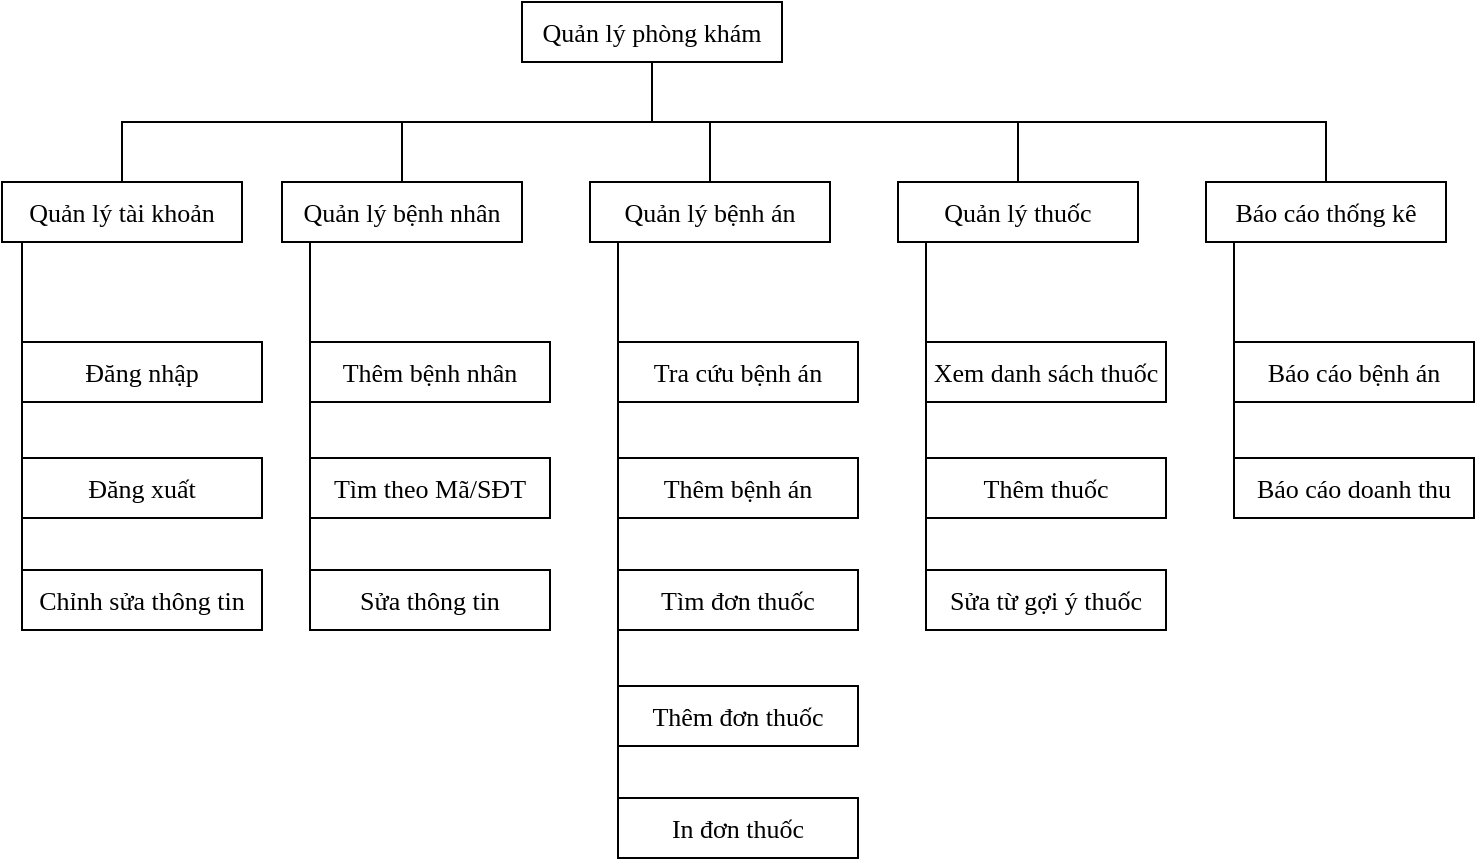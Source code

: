 <mxfile version="13.10.2" type="device" pages="2"><diagram id="HfduK8_87xtMTnjs638t" name="Dung"><mxGraphModel dx="1240" dy="703" grid="1" gridSize="14" guides="1" tooltips="1" connect="1" arrows="1" fold="1" page="1" pageScale="1" pageWidth="827" pageHeight="1169" math="0" shadow="0"><root><mxCell id="0"/><mxCell id="1" parent="0"/><mxCell id="8EIROpS3UML37wag9Tb--1" value="Quản lý phòng khám" style="rounded=0;whiteSpace=wrap;html=1;fontSize=13;fontFamily=Times New Roman;" vertex="1" parent="1"><mxGeometry x="330" y="56" width="130" height="30" as="geometry"/></mxCell><mxCell id="8EIROpS3UML37wag9Tb--3" style="edgeStyle=orthogonalEdgeStyle;rounded=0;orthogonalLoop=1;jettySize=auto;html=1;exitX=0.5;exitY=0;exitDx=0;exitDy=0;endArrow=none;endFill=0;" edge="1" parent="1" source="8EIROpS3UML37wag9Tb--2" target="8EIROpS3UML37wag9Tb--1"><mxGeometry relative="1" as="geometry"/></mxCell><mxCell id="8EIROpS3UML37wag9Tb--2" value="&lt;font face=&quot;Times New Roman&quot; style=&quot;font-size: 13px&quot;&gt;Quản lý tài khoản&lt;/font&gt;" style="rounded=0;whiteSpace=wrap;html=1;fontSize=13;verticalAlign=middle;" vertex="1" parent="1"><mxGeometry x="70" y="146" width="120" height="30" as="geometry"/></mxCell><mxCell id="8EIROpS3UML37wag9Tb--6" value="" style="edgeStyle=orthogonalEdgeStyle;rounded=0;orthogonalLoop=1;jettySize=auto;html=1;endArrow=none;endFill=0;fontFamily=Times New Roman;fontSize=13;" edge="1" parent="1" source="8EIROpS3UML37wag9Tb--4" target="8EIROpS3UML37wag9Tb--2"><mxGeometry relative="1" as="geometry"><Array as="points"><mxPoint x="80" y="206"/><mxPoint x="80" y="206"/></Array></mxGeometry></mxCell><mxCell id="8EIROpS3UML37wag9Tb--9" value="" style="edgeStyle=orthogonalEdgeStyle;rounded=0;orthogonalLoop=1;jettySize=auto;html=1;endArrow=none;endFill=0;fontFamily=Times New Roman;fontSize=13;" edge="1" parent="1" source="8EIROpS3UML37wag9Tb--4" target="8EIROpS3UML37wag9Tb--5"><mxGeometry relative="1" as="geometry"><Array as="points"><mxPoint x="80" y="266"/><mxPoint x="80" y="266"/></Array></mxGeometry></mxCell><mxCell id="8EIROpS3UML37wag9Tb--4" value="&lt;font face=&quot;Times New Roman&quot;&gt;Đăng nhập&lt;br&gt;&lt;/font&gt;" style="rounded=0;whiteSpace=wrap;html=1;fontSize=13;verticalAlign=middle;" vertex="1" parent="1"><mxGeometry x="80" y="226" width="120" height="30" as="geometry"/></mxCell><mxCell id="8EIROpS3UML37wag9Tb--5" value="&lt;font face=&quot;Times New Roman&quot;&gt;Đăng xuất&lt;br&gt;&lt;/font&gt;" style="rounded=0;whiteSpace=wrap;html=1;fontSize=13;verticalAlign=middle;" vertex="1" parent="1"><mxGeometry x="80" y="284" width="120" height="30" as="geometry"/></mxCell><mxCell id="8EIROpS3UML37wag9Tb--11" value="" style="edgeStyle=orthogonalEdgeStyle;rounded=0;orthogonalLoop=1;jettySize=auto;html=1;endArrow=none;endFill=0;fontFamily=Times New Roman;fontSize=13;" edge="1" parent="1" source="8EIROpS3UML37wag9Tb--10" target="8EIROpS3UML37wag9Tb--5"><mxGeometry relative="1" as="geometry"><Array as="points"><mxPoint x="80" y="326"/><mxPoint x="80" y="326"/></Array></mxGeometry></mxCell><mxCell id="8EIROpS3UML37wag9Tb--10" value="&lt;font face=&quot;Times New Roman&quot;&gt;Chỉnh sửa thông tin&lt;br&gt;&lt;/font&gt;" style="rounded=0;whiteSpace=wrap;html=1;fontSize=13;verticalAlign=middle;" vertex="1" parent="1"><mxGeometry x="80" y="340" width="120" height="30" as="geometry"/></mxCell><mxCell id="8EIROpS3UML37wag9Tb--13" value="" style="edgeStyle=orthogonalEdgeStyle;rounded=0;orthogonalLoop=1;jettySize=auto;html=1;endArrow=none;endFill=0;fontFamily=Times New Roman;fontSize=13;" edge="1" parent="1" source="8EIROpS3UML37wag9Tb--12" target="8EIROpS3UML37wag9Tb--1"><mxGeometry relative="1" as="geometry"/></mxCell><mxCell id="8EIROpS3UML37wag9Tb--12" value="&lt;font face=&quot;Times New Roman&quot; style=&quot;font-size: 13px&quot;&gt;Quản lý bệnh nhân&lt;/font&gt;" style="rounded=0;whiteSpace=wrap;html=1;fontSize=13;verticalAlign=middle;" vertex="1" parent="1"><mxGeometry x="210" y="146" width="120" height="30" as="geometry"/></mxCell><mxCell id="8EIROpS3UML37wag9Tb--17" value="" style="edgeStyle=orthogonalEdgeStyle;rounded=0;orthogonalLoop=1;jettySize=auto;html=1;endArrow=none;endFill=0;fontFamily=Times New Roman;fontSize=13;" edge="1" parent="1" source="8EIROpS3UML37wag9Tb--14" target="8EIROpS3UML37wag9Tb--12"><mxGeometry relative="1" as="geometry"><Array as="points"><mxPoint x="224" y="200"/><mxPoint x="224" y="200"/></Array></mxGeometry></mxCell><mxCell id="8EIROpS3UML37wag9Tb--14" value="&lt;font face=&quot;Times New Roman&quot;&gt;Thêm bệnh nhân&lt;br&gt;&lt;/font&gt;" style="rounded=0;whiteSpace=wrap;html=1;fontSize=13;verticalAlign=middle;" vertex="1" parent="1"><mxGeometry x="224" y="226" width="120" height="30" as="geometry"/></mxCell><mxCell id="8EIROpS3UML37wag9Tb--19" value="" style="edgeStyle=orthogonalEdgeStyle;rounded=0;orthogonalLoop=1;jettySize=auto;html=1;endArrow=none;endFill=0;fontFamily=Times New Roman;fontSize=13;" edge="1" parent="1" source="8EIROpS3UML37wag9Tb--15" target="8EIROpS3UML37wag9Tb--14"><mxGeometry relative="1" as="geometry"><Array as="points"><mxPoint x="224" y="264"/><mxPoint x="224" y="264"/></Array></mxGeometry></mxCell><mxCell id="8EIROpS3UML37wag9Tb--15" value="&lt;font face=&quot;Times New Roman&quot;&gt;Tìm theo Mã/SĐT&lt;br&gt;&lt;/font&gt;" style="rounded=0;whiteSpace=wrap;html=1;fontSize=13;verticalAlign=middle;" vertex="1" parent="1"><mxGeometry x="224" y="284" width="120" height="30" as="geometry"/></mxCell><mxCell id="8EIROpS3UML37wag9Tb--21" value="" style="edgeStyle=orthogonalEdgeStyle;rounded=0;orthogonalLoop=1;jettySize=auto;html=1;endArrow=none;endFill=0;fontFamily=Times New Roman;fontSize=13;" edge="1" parent="1" source="8EIROpS3UML37wag9Tb--16" target="8EIROpS3UML37wag9Tb--14"><mxGeometry relative="1" as="geometry"><Array as="points"><mxPoint x="224" y="298"/><mxPoint x="224" y="298"/></Array></mxGeometry></mxCell><mxCell id="8EIROpS3UML37wag9Tb--16" value="&lt;font face=&quot;Times New Roman&quot;&gt;Sửa thông tin&lt;br&gt;&lt;/font&gt;" style="rounded=0;whiteSpace=wrap;html=1;fontSize=13;verticalAlign=middle;" vertex="1" parent="1"><mxGeometry x="224" y="340" width="120" height="30" as="geometry"/></mxCell><mxCell id="8EIROpS3UML37wag9Tb--25" style="edgeStyle=orthogonalEdgeStyle;rounded=0;orthogonalLoop=1;jettySize=auto;html=1;entryX=0.5;entryY=1;entryDx=0;entryDy=0;endArrow=none;endFill=0;fontFamily=Times New Roman;fontSize=13;" edge="1" parent="1" source="8EIROpS3UML37wag9Tb--24" target="8EIROpS3UML37wag9Tb--1"><mxGeometry relative="1" as="geometry"><Array as="points"><mxPoint x="424" y="116"/><mxPoint x="395" y="116"/></Array></mxGeometry></mxCell><mxCell id="8EIROpS3UML37wag9Tb--24" value="&lt;font face=&quot;Times New Roman&quot; style=&quot;font-size: 13px&quot;&gt;Quản lý bệnh án&lt;/font&gt;" style="rounded=0;whiteSpace=wrap;html=1;fontSize=13;verticalAlign=middle;" vertex="1" parent="1"><mxGeometry x="364" y="146" width="120" height="30" as="geometry"/></mxCell><mxCell id="8EIROpS3UML37wag9Tb--29" value="" style="edgeStyle=orthogonalEdgeStyle;rounded=0;orthogonalLoop=1;jettySize=auto;html=1;endArrow=none;endFill=0;fontFamily=Times New Roman;fontSize=13;" edge="1" parent="1" source="8EIROpS3UML37wag9Tb--26" target="8EIROpS3UML37wag9Tb--24"><mxGeometry relative="1" as="geometry"><Array as="points"><mxPoint x="378" y="200"/><mxPoint x="378" y="200"/></Array></mxGeometry></mxCell><mxCell id="8EIROpS3UML37wag9Tb--26" value="&lt;font face=&quot;Times New Roman&quot;&gt;Tra cứu bệnh án&lt;br&gt;&lt;/font&gt;" style="rounded=0;whiteSpace=wrap;html=1;fontSize=13;verticalAlign=middle;" vertex="1" parent="1"><mxGeometry x="378" y="226" width="120" height="30" as="geometry"/></mxCell><mxCell id="8EIROpS3UML37wag9Tb--31" value="" style="edgeStyle=orthogonalEdgeStyle;rounded=0;orthogonalLoop=1;jettySize=auto;html=1;endArrow=none;endFill=0;fontFamily=Times New Roman;fontSize=13;" edge="1" parent="1" source="8EIROpS3UML37wag9Tb--27" target="8EIROpS3UML37wag9Tb--26"><mxGeometry relative="1" as="geometry"><Array as="points"><mxPoint x="378" y="264"/><mxPoint x="378" y="264"/></Array></mxGeometry></mxCell><mxCell id="8EIROpS3UML37wag9Tb--27" value="&lt;font face=&quot;Times New Roman&quot;&gt;Thêm bệnh án&lt;br&gt;&lt;/font&gt;" style="rounded=0;whiteSpace=wrap;html=1;fontSize=13;verticalAlign=middle;" vertex="1" parent="1"><mxGeometry x="378" y="284" width="120" height="30" as="geometry"/></mxCell><mxCell id="8EIROpS3UML37wag9Tb--43" style="edgeStyle=orthogonalEdgeStyle;rounded=0;orthogonalLoop=1;jettySize=auto;html=1;endArrow=none;endFill=0;fontFamily=Times New Roman;fontSize=13;" edge="1" parent="1" source="8EIROpS3UML37wag9Tb--34" target="8EIROpS3UML37wag9Tb--1"><mxGeometry relative="1" as="geometry"><Array as="points"><mxPoint x="578" y="116"/><mxPoint x="395" y="116"/></Array></mxGeometry></mxCell><mxCell id="8EIROpS3UML37wag9Tb--34" value="&lt;font face=&quot;Times New Roman&quot; style=&quot;font-size: 13px&quot;&gt;Quản lý thuốc&lt;/font&gt;" style="rounded=0;whiteSpace=wrap;html=1;fontSize=13;verticalAlign=middle;" vertex="1" parent="1"><mxGeometry x="518" y="146" width="120" height="30" as="geometry"/></mxCell><mxCell id="8EIROpS3UML37wag9Tb--35" value="" style="edgeStyle=orthogonalEdgeStyle;rounded=0;orthogonalLoop=1;jettySize=auto;html=1;endArrow=none;endFill=0;fontFamily=Times New Roman;fontSize=13;" edge="1" source="8EIROpS3UML37wag9Tb--36" target="8EIROpS3UML37wag9Tb--34" parent="1"><mxGeometry relative="1" as="geometry"><Array as="points"><mxPoint x="532" y="200"/><mxPoint x="532" y="200"/></Array></mxGeometry></mxCell><mxCell id="8EIROpS3UML37wag9Tb--36" value="&lt;font face=&quot;Times New Roman&quot;&gt;Xem danh sách thuốc&lt;br&gt;&lt;/font&gt;" style="rounded=0;whiteSpace=wrap;html=1;fontSize=13;verticalAlign=middle;" vertex="1" parent="1"><mxGeometry x="532" y="226" width="120" height="30" as="geometry"/></mxCell><mxCell id="8EIROpS3UML37wag9Tb--37" value="" style="edgeStyle=orthogonalEdgeStyle;rounded=0;orthogonalLoop=1;jettySize=auto;html=1;endArrow=none;endFill=0;fontFamily=Times New Roman;fontSize=13;" edge="1" source="8EIROpS3UML37wag9Tb--38" target="8EIROpS3UML37wag9Tb--36" parent="1"><mxGeometry relative="1" as="geometry"><Array as="points"><mxPoint x="532" y="264"/><mxPoint x="532" y="264"/></Array></mxGeometry></mxCell><mxCell id="8EIROpS3UML37wag9Tb--38" value="&lt;font face=&quot;Times New Roman&quot;&gt;Thêm thuốc&lt;br&gt;&lt;/font&gt;" style="rounded=0;whiteSpace=wrap;html=1;fontSize=13;verticalAlign=middle;" vertex="1" parent="1"><mxGeometry x="532" y="284" width="120" height="30" as="geometry"/></mxCell><mxCell id="8EIROpS3UML37wag9Tb--40" value="" style="edgeStyle=orthogonalEdgeStyle;rounded=0;orthogonalLoop=1;jettySize=auto;html=1;endArrow=none;endFill=0;fontFamily=Times New Roman;fontSize=13;" edge="1" parent="1" source="8EIROpS3UML37wag9Tb--39" target="8EIROpS3UML37wag9Tb--38"><mxGeometry relative="1" as="geometry"><Array as="points"><mxPoint x="532" y="334"/><mxPoint x="532" y="334"/></Array></mxGeometry></mxCell><mxCell id="8EIROpS3UML37wag9Tb--39" value="&lt;font face=&quot;Times New Roman&quot;&gt;Sửa từ gợi ý thuốc&lt;br&gt;&lt;/font&gt;" style="rounded=0;whiteSpace=wrap;html=1;fontSize=13;verticalAlign=middle;" vertex="1" parent="1"><mxGeometry x="532" y="340" width="120" height="30" as="geometry"/></mxCell><mxCell id="8EIROpS3UML37wag9Tb--49" value="" style="edgeStyle=orthogonalEdgeStyle;rounded=0;orthogonalLoop=1;jettySize=auto;html=1;endArrow=none;endFill=0;fontFamily=Times New Roman;fontSize=13;" edge="1" parent="1" source="8EIROpS3UML37wag9Tb--44" target="8EIROpS3UML37wag9Tb--27"><mxGeometry relative="1" as="geometry"><Array as="points"><mxPoint x="378" y="322"/><mxPoint x="378" y="322"/></Array></mxGeometry></mxCell><mxCell id="8EIROpS3UML37wag9Tb--44" value="&lt;font face=&quot;Times New Roman&quot;&gt;Tìm đơn thuốc&lt;br&gt;&lt;/font&gt;" style="rounded=0;whiteSpace=wrap;html=1;fontSize=13;verticalAlign=middle;" vertex="1" parent="1"><mxGeometry x="378" y="340" width="120" height="30" as="geometry"/></mxCell><mxCell id="8EIROpS3UML37wag9Tb--45" value="" style="edgeStyle=orthogonalEdgeStyle;rounded=0;orthogonalLoop=1;jettySize=auto;html=1;endArrow=none;endFill=0;fontFamily=Times New Roman;fontSize=13;" edge="1" source="8EIROpS3UML37wag9Tb--46" target="8EIROpS3UML37wag9Tb--44" parent="1"><mxGeometry relative="1" as="geometry"><Array as="points"><mxPoint x="378" y="378"/><mxPoint x="378" y="378"/></Array></mxGeometry></mxCell><mxCell id="8EIROpS3UML37wag9Tb--46" value="&lt;font face=&quot;Times New Roman&quot;&gt;Thêm đơn thuốc&lt;br&gt;&lt;/font&gt;" style="rounded=0;whiteSpace=wrap;html=1;fontSize=13;verticalAlign=middle;" vertex="1" parent="1"><mxGeometry x="378" y="398" width="120" height="30" as="geometry"/></mxCell><mxCell id="8EIROpS3UML37wag9Tb--47" value="" style="edgeStyle=orthogonalEdgeStyle;rounded=0;orthogonalLoop=1;jettySize=auto;html=1;endArrow=none;endFill=0;fontFamily=Times New Roman;fontSize=13;" edge="1" source="8EIROpS3UML37wag9Tb--48" target="8EIROpS3UML37wag9Tb--46" parent="1"><mxGeometry relative="1" as="geometry"><Array as="points"><mxPoint x="378" y="448"/><mxPoint x="378" y="448"/></Array></mxGeometry></mxCell><mxCell id="8EIROpS3UML37wag9Tb--48" value="&lt;font face=&quot;Times New Roman&quot;&gt;In đơn thuốc&lt;br&gt;&lt;/font&gt;" style="rounded=0;whiteSpace=wrap;html=1;fontSize=13;verticalAlign=middle;" vertex="1" parent="1"><mxGeometry x="378" y="454" width="120" height="30" as="geometry"/></mxCell><mxCell id="8EIROpS3UML37wag9Tb--61" style="edgeStyle=orthogonalEdgeStyle;rounded=0;orthogonalLoop=1;jettySize=auto;html=1;endArrow=none;endFill=0;fontFamily=Times New Roman;fontSize=13;" edge="1" parent="1" source="8EIROpS3UML37wag9Tb--50" target="8EIROpS3UML37wag9Tb--1"><mxGeometry relative="1" as="geometry"><Array as="points"><mxPoint x="732" y="116"/><mxPoint x="395" y="116"/></Array></mxGeometry></mxCell><mxCell id="8EIROpS3UML37wag9Tb--50" value="&lt;font face=&quot;Times New Roman&quot; style=&quot;font-size: 13px&quot;&gt;Báo cáo thống kê&lt;/font&gt;" style="rounded=0;whiteSpace=wrap;html=1;fontSize=13;verticalAlign=middle;" vertex="1" parent="1"><mxGeometry x="672" y="146" width="120" height="30" as="geometry"/></mxCell><mxCell id="8EIROpS3UML37wag9Tb--51" value="" style="edgeStyle=orthogonalEdgeStyle;rounded=0;orthogonalLoop=1;jettySize=auto;html=1;endArrow=none;endFill=0;fontFamily=Times New Roman;fontSize=13;" edge="1" source="8EIROpS3UML37wag9Tb--52" target="8EIROpS3UML37wag9Tb--50" parent="1"><mxGeometry relative="1" as="geometry"><Array as="points"><mxPoint x="686" y="200"/><mxPoint x="686" y="200"/></Array></mxGeometry></mxCell><mxCell id="8EIROpS3UML37wag9Tb--52" value="&lt;font face=&quot;Times New Roman&quot;&gt;Báo cáo bệnh án&lt;br&gt;&lt;/font&gt;" style="rounded=0;whiteSpace=wrap;html=1;fontSize=13;verticalAlign=middle;" vertex="1" parent="1"><mxGeometry x="686" y="226" width="120" height="30" as="geometry"/></mxCell><mxCell id="8EIROpS3UML37wag9Tb--53" value="" style="edgeStyle=orthogonalEdgeStyle;rounded=0;orthogonalLoop=1;jettySize=auto;html=1;endArrow=none;endFill=0;fontFamily=Times New Roman;fontSize=13;" edge="1" source="8EIROpS3UML37wag9Tb--54" target="8EIROpS3UML37wag9Tb--52" parent="1"><mxGeometry relative="1" as="geometry"><Array as="points"><mxPoint x="686" y="264"/><mxPoint x="686" y="264"/></Array></mxGeometry></mxCell><mxCell id="8EIROpS3UML37wag9Tb--54" value="&lt;font face=&quot;Times New Roman&quot;&gt;Báo cáo doanh thu&lt;br&gt;&lt;/font&gt;" style="rounded=0;whiteSpace=wrap;html=1;fontSize=13;verticalAlign=middle;" vertex="1" parent="1"><mxGeometry x="686" y="284" width="120" height="30" as="geometry"/></mxCell></root></mxGraphModel></diagram><diagram name="Ngang" id="-8SfWWiNNQYQU-rNDajo"><mxGraphModel dx="1447" dy="820" grid="1" gridSize="14" guides="1" tooltips="1" connect="1" arrows="1" fold="1" page="1" pageScale="1" pageWidth="1169" pageHeight="827" math="0" shadow="0"><root><mxCell id="XmvmUgY4BSOSAKRTWyQ--0"/><mxCell id="XmvmUgY4BSOSAKRTWyQ--1" parent="XmvmUgY4BSOSAKRTWyQ--0"/><mxCell id="XmvmUgY4BSOSAKRTWyQ--2" value="Quản lý phòng khám" style="rounded=0;whiteSpace=wrap;html=1;fontSize=13;fontFamily=Times New Roman;" vertex="1" parent="XmvmUgY4BSOSAKRTWyQ--1"><mxGeometry x="499" y="112" width="130" height="30" as="geometry"/></mxCell><mxCell id="XmvmUgY4BSOSAKRTWyQ--3" style="edgeStyle=orthogonalEdgeStyle;rounded=0;orthogonalLoop=1;jettySize=auto;html=1;exitX=0.5;exitY=0;exitDx=0;exitDy=0;endArrow=none;endFill=0;" edge="1" parent="XmvmUgY4BSOSAKRTWyQ--1" source="XmvmUgY4BSOSAKRTWyQ--4"><mxGeometry relative="1" as="geometry"><mxPoint x="564" y="142" as="targetPoint"/></mxGeometry></mxCell><mxCell id="XmvmUgY4BSOSAKRTWyQ--4" value="&lt;font face=&quot;Times New Roman&quot; style=&quot;font-size: 13px&quot;&gt;Quản lý tài khoản&lt;/font&gt;" style="rounded=0;whiteSpace=wrap;html=1;fontSize=13;verticalAlign=middle;" vertex="1" parent="XmvmUgY4BSOSAKRTWyQ--1"><mxGeometry x="56" y="202" width="120" height="30" as="geometry"/></mxCell><mxCell id="XmvmUgY4BSOSAKRTWyQ--5" value="" style="edgeStyle=orthogonalEdgeStyle;rounded=0;orthogonalLoop=1;jettySize=auto;html=1;endArrow=none;endFill=0;fontFamily=Times New Roman;fontSize=13;" edge="1" parent="XmvmUgY4BSOSAKRTWyQ--1" source="XmvmUgY4BSOSAKRTWyQ--7" target="XmvmUgY4BSOSAKRTWyQ--4"><mxGeometry relative="1" as="geometry"><Array as="points"><mxPoint x="66" y="262"/><mxPoint x="66" y="262"/></Array></mxGeometry></mxCell><mxCell id="XmvmUgY4BSOSAKRTWyQ--6" value="" style="edgeStyle=orthogonalEdgeStyle;rounded=0;orthogonalLoop=1;jettySize=auto;html=1;endArrow=none;endFill=0;fontFamily=Times New Roman;fontSize=13;" edge="1" parent="XmvmUgY4BSOSAKRTWyQ--1" source="XmvmUgY4BSOSAKRTWyQ--7" target="XmvmUgY4BSOSAKRTWyQ--8"><mxGeometry relative="1" as="geometry"><Array as="points"><mxPoint x="66" y="322"/><mxPoint x="66" y="322"/></Array></mxGeometry></mxCell><mxCell id="XmvmUgY4BSOSAKRTWyQ--7" value="&lt;font face=&quot;Times New Roman&quot;&gt;Đăng nhập&lt;br&gt;&lt;/font&gt;" style="rounded=0;whiteSpace=wrap;html=1;fontSize=13;verticalAlign=middle;" vertex="1" parent="XmvmUgY4BSOSAKRTWyQ--1"><mxGeometry x="66" y="282" width="120" height="30" as="geometry"/></mxCell><mxCell id="XmvmUgY4BSOSAKRTWyQ--8" value="&lt;font face=&quot;Times New Roman&quot;&gt;Đăng xuất&lt;br&gt;&lt;/font&gt;" style="rounded=0;whiteSpace=wrap;html=1;fontSize=13;verticalAlign=middle;" vertex="1" parent="XmvmUgY4BSOSAKRTWyQ--1"><mxGeometry x="66" y="340" width="120" height="30" as="geometry"/></mxCell><mxCell id="XmvmUgY4BSOSAKRTWyQ--9" value="" style="edgeStyle=orthogonalEdgeStyle;rounded=0;orthogonalLoop=1;jettySize=auto;html=1;endArrow=none;endFill=0;fontFamily=Times New Roman;fontSize=13;" edge="1" parent="XmvmUgY4BSOSAKRTWyQ--1" source="XmvmUgY4BSOSAKRTWyQ--10" target="XmvmUgY4BSOSAKRTWyQ--8"><mxGeometry relative="1" as="geometry"><Array as="points"><mxPoint x="66" y="382"/><mxPoint x="66" y="382"/></Array></mxGeometry></mxCell><mxCell id="XmvmUgY4BSOSAKRTWyQ--10" value="&lt;font face=&quot;Times New Roman&quot;&gt;Chỉnh sửa thông tin&lt;br&gt;&lt;/font&gt;" style="rounded=0;whiteSpace=wrap;html=1;fontSize=13;verticalAlign=middle;" vertex="1" parent="XmvmUgY4BSOSAKRTWyQ--1"><mxGeometry x="66" y="396" width="120" height="30" as="geometry"/></mxCell><mxCell id="Wtd4NuWnqaLcZcU_Ex6v-28" style="edgeStyle=orthogonalEdgeStyle;rounded=0;orthogonalLoop=1;jettySize=auto;html=1;endArrow=none;endFill=0;fontFamily=Times New Roman;fontSize=13;" edge="1" parent="XmvmUgY4BSOSAKRTWyQ--1" source="XmvmUgY4BSOSAKRTWyQ--12"><mxGeometry relative="1" as="geometry"><mxPoint x="256" y="168" as="targetPoint"/></mxGeometry></mxCell><mxCell id="XmvmUgY4BSOSAKRTWyQ--12" value="&lt;font face=&quot;Times New Roman&quot; style=&quot;font-size: 13px&quot;&gt;Quản lý bệnh nhân&lt;/font&gt;" style="rounded=0;whiteSpace=wrap;html=1;fontSize=13;verticalAlign=middle;" vertex="1" parent="XmvmUgY4BSOSAKRTWyQ--1"><mxGeometry x="196" y="202" width="120" height="30" as="geometry"/></mxCell><mxCell id="XmvmUgY4BSOSAKRTWyQ--13" value="" style="edgeStyle=orthogonalEdgeStyle;rounded=0;orthogonalLoop=1;jettySize=auto;html=1;endArrow=none;endFill=0;fontFamily=Times New Roman;fontSize=13;" edge="1" parent="XmvmUgY4BSOSAKRTWyQ--1" source="XmvmUgY4BSOSAKRTWyQ--14" target="XmvmUgY4BSOSAKRTWyQ--12"><mxGeometry relative="1" as="geometry"><Array as="points"><mxPoint x="210" y="256"/><mxPoint x="210" y="256"/></Array></mxGeometry></mxCell><mxCell id="XmvmUgY4BSOSAKRTWyQ--14" value="&lt;font face=&quot;Times New Roman&quot;&gt;Thêm bệnh nhân&lt;br&gt;&lt;/font&gt;" style="rounded=0;whiteSpace=wrap;html=1;fontSize=13;verticalAlign=middle;" vertex="1" parent="XmvmUgY4BSOSAKRTWyQ--1"><mxGeometry x="210" y="282" width="120" height="30" as="geometry"/></mxCell><mxCell id="XmvmUgY4BSOSAKRTWyQ--15" value="" style="edgeStyle=orthogonalEdgeStyle;rounded=0;orthogonalLoop=1;jettySize=auto;html=1;endArrow=none;endFill=0;fontFamily=Times New Roman;fontSize=13;" edge="1" parent="XmvmUgY4BSOSAKRTWyQ--1" source="XmvmUgY4BSOSAKRTWyQ--16" target="XmvmUgY4BSOSAKRTWyQ--14"><mxGeometry relative="1" as="geometry"><Array as="points"><mxPoint x="210" y="320"/><mxPoint x="210" y="320"/></Array></mxGeometry></mxCell><mxCell id="XmvmUgY4BSOSAKRTWyQ--16" value="&lt;font face=&quot;Times New Roman&quot;&gt;Tìm theo Mã/SĐT&lt;br&gt;&lt;/font&gt;" style="rounded=0;whiteSpace=wrap;html=1;fontSize=13;verticalAlign=middle;" vertex="1" parent="XmvmUgY4BSOSAKRTWyQ--1"><mxGeometry x="210" y="340" width="120" height="30" as="geometry"/></mxCell><mxCell id="XmvmUgY4BSOSAKRTWyQ--17" value="" style="edgeStyle=orthogonalEdgeStyle;rounded=0;orthogonalLoop=1;jettySize=auto;html=1;endArrow=none;endFill=0;fontFamily=Times New Roman;fontSize=13;" edge="1" parent="XmvmUgY4BSOSAKRTWyQ--1" source="XmvmUgY4BSOSAKRTWyQ--18" target="XmvmUgY4BSOSAKRTWyQ--14"><mxGeometry relative="1" as="geometry"><Array as="points"><mxPoint x="210" y="354"/><mxPoint x="210" y="354"/></Array></mxGeometry></mxCell><mxCell id="XmvmUgY4BSOSAKRTWyQ--18" value="&lt;font face=&quot;Times New Roman&quot;&gt;Sửa thông tin&lt;br&gt;&lt;/font&gt;" style="rounded=0;whiteSpace=wrap;html=1;fontSize=13;verticalAlign=middle;" vertex="1" parent="XmvmUgY4BSOSAKRTWyQ--1"><mxGeometry x="210" y="396" width="120" height="30" as="geometry"/></mxCell><mxCell id="XmvmUgY4BSOSAKRTWyQ--19" style="edgeStyle=orthogonalEdgeStyle;rounded=0;orthogonalLoop=1;jettySize=auto;html=1;endArrow=none;endFill=0;fontFamily=Times New Roman;fontSize=13;" edge="1" parent="XmvmUgY4BSOSAKRTWyQ--1" source="XmvmUgY4BSOSAKRTWyQ--20"><mxGeometry relative="1" as="geometry"><mxPoint x="392" y="172" as="targetPoint"/><Array as="points"><mxPoint x="410" y="172"/><mxPoint x="381" y="172"/></Array></mxGeometry></mxCell><mxCell id="XmvmUgY4BSOSAKRTWyQ--20" value="&lt;font face=&quot;Times New Roman&quot; style=&quot;font-size: 13px&quot;&gt;Quản lý bệnh án&lt;/font&gt;" style="rounded=0;whiteSpace=wrap;html=1;fontSize=13;verticalAlign=middle;" vertex="1" parent="XmvmUgY4BSOSAKRTWyQ--1"><mxGeometry x="350" y="202" width="120" height="30" as="geometry"/></mxCell><mxCell id="XmvmUgY4BSOSAKRTWyQ--21" value="" style="edgeStyle=orthogonalEdgeStyle;rounded=0;orthogonalLoop=1;jettySize=auto;html=1;endArrow=none;endFill=0;fontFamily=Times New Roman;fontSize=13;" edge="1" parent="XmvmUgY4BSOSAKRTWyQ--1" source="XmvmUgY4BSOSAKRTWyQ--22" target="XmvmUgY4BSOSAKRTWyQ--20"><mxGeometry relative="1" as="geometry"><Array as="points"><mxPoint x="364" y="256"/><mxPoint x="364" y="256"/></Array></mxGeometry></mxCell><mxCell id="XmvmUgY4BSOSAKRTWyQ--22" value="&lt;font face=&quot;Times New Roman&quot;&gt;Tra cứu bệnh án&lt;br&gt;&lt;/font&gt;" style="rounded=0;whiteSpace=wrap;html=1;fontSize=13;verticalAlign=middle;" vertex="1" parent="XmvmUgY4BSOSAKRTWyQ--1"><mxGeometry x="364" y="282" width="120" height="30" as="geometry"/></mxCell><mxCell id="XmvmUgY4BSOSAKRTWyQ--23" value="" style="edgeStyle=orthogonalEdgeStyle;rounded=0;orthogonalLoop=1;jettySize=auto;html=1;endArrow=none;endFill=0;fontFamily=Times New Roman;fontSize=13;" edge="1" parent="XmvmUgY4BSOSAKRTWyQ--1" source="XmvmUgY4BSOSAKRTWyQ--24" target="XmvmUgY4BSOSAKRTWyQ--22"><mxGeometry relative="1" as="geometry"><Array as="points"><mxPoint x="364" y="320"/><mxPoint x="364" y="320"/></Array></mxGeometry></mxCell><mxCell id="XmvmUgY4BSOSAKRTWyQ--24" value="&lt;font face=&quot;Times New Roman&quot;&gt;Thêm bệnh án&lt;br&gt;&lt;/font&gt;" style="rounded=0;whiteSpace=wrap;html=1;fontSize=13;verticalAlign=middle;" vertex="1" parent="XmvmUgY4BSOSAKRTWyQ--1"><mxGeometry x="364" y="340" width="120" height="30" as="geometry"/></mxCell><mxCell id="Wtd4NuWnqaLcZcU_Ex6v-27" style="edgeStyle=orthogonalEdgeStyle;rounded=0;orthogonalLoop=1;jettySize=auto;html=1;endArrow=none;endFill=0;fontFamily=Times New Roman;fontSize=13;" edge="1" parent="XmvmUgY4BSOSAKRTWyQ--1" source="XmvmUgY4BSOSAKRTWyQ--26"><mxGeometry relative="1" as="geometry"><mxPoint x="564" y="168.0" as="targetPoint"/></mxGeometry></mxCell><mxCell id="XmvmUgY4BSOSAKRTWyQ--26" value="&lt;font face=&quot;Times New Roman&quot; style=&quot;font-size: 13px&quot;&gt;Quản lý thuốc&lt;/font&gt;" style="rounded=0;whiteSpace=wrap;html=1;fontSize=13;verticalAlign=middle;" vertex="1" parent="XmvmUgY4BSOSAKRTWyQ--1"><mxGeometry x="504" y="202" width="120" height="30" as="geometry"/></mxCell><mxCell id="XmvmUgY4BSOSAKRTWyQ--27" value="" style="edgeStyle=orthogonalEdgeStyle;rounded=0;orthogonalLoop=1;jettySize=auto;html=1;endArrow=none;endFill=0;fontFamily=Times New Roman;fontSize=13;" edge="1" parent="XmvmUgY4BSOSAKRTWyQ--1" source="XmvmUgY4BSOSAKRTWyQ--28" target="XmvmUgY4BSOSAKRTWyQ--26"><mxGeometry relative="1" as="geometry"><Array as="points"><mxPoint x="518" y="256"/><mxPoint x="518" y="256"/></Array></mxGeometry></mxCell><mxCell id="XmvmUgY4BSOSAKRTWyQ--28" value="&lt;font face=&quot;Times New Roman&quot;&gt;Xem danh sách thuốc&lt;br&gt;&lt;/font&gt;" style="rounded=0;whiteSpace=wrap;html=1;fontSize=13;verticalAlign=middle;" vertex="1" parent="XmvmUgY4BSOSAKRTWyQ--1"><mxGeometry x="518" y="282" width="120" height="30" as="geometry"/></mxCell><mxCell id="XmvmUgY4BSOSAKRTWyQ--29" value="" style="edgeStyle=orthogonalEdgeStyle;rounded=0;orthogonalLoop=1;jettySize=auto;html=1;endArrow=none;endFill=0;fontFamily=Times New Roman;fontSize=13;" edge="1" parent="XmvmUgY4BSOSAKRTWyQ--1" source="XmvmUgY4BSOSAKRTWyQ--30" target="XmvmUgY4BSOSAKRTWyQ--28"><mxGeometry relative="1" as="geometry"><Array as="points"><mxPoint x="518" y="320"/><mxPoint x="518" y="320"/></Array></mxGeometry></mxCell><mxCell id="XmvmUgY4BSOSAKRTWyQ--30" value="&lt;font face=&quot;Times New Roman&quot;&gt;Thêm thuốc&lt;br&gt;&lt;/font&gt;" style="rounded=0;whiteSpace=wrap;html=1;fontSize=13;verticalAlign=middle;" vertex="1" parent="XmvmUgY4BSOSAKRTWyQ--1"><mxGeometry x="518" y="340" width="120" height="30" as="geometry"/></mxCell><mxCell id="XmvmUgY4BSOSAKRTWyQ--31" value="" style="edgeStyle=orthogonalEdgeStyle;rounded=0;orthogonalLoop=1;jettySize=auto;html=1;endArrow=none;endFill=0;fontFamily=Times New Roman;fontSize=13;" edge="1" parent="XmvmUgY4BSOSAKRTWyQ--1" source="XmvmUgY4BSOSAKRTWyQ--32" target="XmvmUgY4BSOSAKRTWyQ--30"><mxGeometry relative="1" as="geometry"><Array as="points"><mxPoint x="518" y="390"/><mxPoint x="518" y="390"/></Array></mxGeometry></mxCell><mxCell id="XmvmUgY4BSOSAKRTWyQ--32" value="&lt;font face=&quot;Times New Roman&quot;&gt;Sửa từ gợi ý thuốc&lt;br&gt;&lt;/font&gt;" style="rounded=0;whiteSpace=wrap;html=1;fontSize=13;verticalAlign=middle;" vertex="1" parent="XmvmUgY4BSOSAKRTWyQ--1"><mxGeometry x="518" y="396" width="120" height="30" as="geometry"/></mxCell><mxCell id="XmvmUgY4BSOSAKRTWyQ--33" value="" style="edgeStyle=orthogonalEdgeStyle;rounded=0;orthogonalLoop=1;jettySize=auto;html=1;endArrow=none;endFill=0;fontFamily=Times New Roman;fontSize=13;" edge="1" parent="XmvmUgY4BSOSAKRTWyQ--1" source="XmvmUgY4BSOSAKRTWyQ--34" target="XmvmUgY4BSOSAKRTWyQ--24"><mxGeometry relative="1" as="geometry"><Array as="points"><mxPoint x="364" y="378"/><mxPoint x="364" y="378"/></Array></mxGeometry></mxCell><mxCell id="XmvmUgY4BSOSAKRTWyQ--34" value="&lt;font face=&quot;Times New Roman&quot;&gt;Tìm đơn thuốc&lt;br&gt;&lt;/font&gt;" style="rounded=0;whiteSpace=wrap;html=1;fontSize=13;verticalAlign=middle;" vertex="1" parent="XmvmUgY4BSOSAKRTWyQ--1"><mxGeometry x="364" y="396" width="120" height="30" as="geometry"/></mxCell><mxCell id="XmvmUgY4BSOSAKRTWyQ--35" value="" style="edgeStyle=orthogonalEdgeStyle;rounded=0;orthogonalLoop=1;jettySize=auto;html=1;endArrow=none;endFill=0;fontFamily=Times New Roman;fontSize=13;" edge="1" parent="XmvmUgY4BSOSAKRTWyQ--1" source="XmvmUgY4BSOSAKRTWyQ--36" target="XmvmUgY4BSOSAKRTWyQ--34"><mxGeometry relative="1" as="geometry"><Array as="points"><mxPoint x="364" y="434"/><mxPoint x="364" y="434"/></Array></mxGeometry></mxCell><mxCell id="XmvmUgY4BSOSAKRTWyQ--36" value="&lt;font face=&quot;Times New Roman&quot;&gt;Thêm đơn thuốc&lt;br&gt;&lt;/font&gt;" style="rounded=0;whiteSpace=wrap;html=1;fontSize=13;verticalAlign=middle;" vertex="1" parent="XmvmUgY4BSOSAKRTWyQ--1"><mxGeometry x="364" y="454" width="120" height="30" as="geometry"/></mxCell><mxCell id="XmvmUgY4BSOSAKRTWyQ--37" value="" style="edgeStyle=orthogonalEdgeStyle;rounded=0;orthogonalLoop=1;jettySize=auto;html=1;endArrow=none;endFill=0;fontFamily=Times New Roman;fontSize=13;" edge="1" parent="XmvmUgY4BSOSAKRTWyQ--1" source="XmvmUgY4BSOSAKRTWyQ--38" target="XmvmUgY4BSOSAKRTWyQ--36"><mxGeometry relative="1" as="geometry"><Array as="points"><mxPoint x="364" y="504"/><mxPoint x="364" y="504"/></Array></mxGeometry></mxCell><mxCell id="XmvmUgY4BSOSAKRTWyQ--38" value="&lt;font face=&quot;Times New Roman&quot;&gt;In đơn thuốc&lt;br&gt;&lt;/font&gt;" style="rounded=0;whiteSpace=wrap;html=1;fontSize=13;verticalAlign=middle;" vertex="1" parent="XmvmUgY4BSOSAKRTWyQ--1"><mxGeometry x="364" y="510" width="120" height="30" as="geometry"/></mxCell><mxCell id="Wtd4NuWnqaLcZcU_Ex6v-26" style="edgeStyle=orthogonalEdgeStyle;rounded=0;orthogonalLoop=1;jettySize=auto;html=1;endArrow=none;endFill=0;fontFamily=Times New Roman;fontSize=13;" edge="1" parent="XmvmUgY4BSOSAKRTWyQ--1" source="XmvmUgY4BSOSAKRTWyQ--40"><mxGeometry relative="1" as="geometry"><mxPoint x="718" y="168" as="targetPoint"/></mxGeometry></mxCell><mxCell id="XmvmUgY4BSOSAKRTWyQ--40" value="&lt;font face=&quot;Times New Roman&quot; style=&quot;font-size: 13px&quot;&gt;Báo cáo thống kê&lt;/font&gt;" style="rounded=0;whiteSpace=wrap;html=1;fontSize=13;verticalAlign=middle;" vertex="1" parent="XmvmUgY4BSOSAKRTWyQ--1"><mxGeometry x="658" y="202" width="120" height="30" as="geometry"/></mxCell><mxCell id="XmvmUgY4BSOSAKRTWyQ--41" value="" style="edgeStyle=orthogonalEdgeStyle;rounded=0;orthogonalLoop=1;jettySize=auto;html=1;endArrow=none;endFill=0;fontFamily=Times New Roman;fontSize=13;" edge="1" parent="XmvmUgY4BSOSAKRTWyQ--1" source="XmvmUgY4BSOSAKRTWyQ--42" target="XmvmUgY4BSOSAKRTWyQ--40"><mxGeometry relative="1" as="geometry"><Array as="points"><mxPoint x="672" y="256"/><mxPoint x="672" y="256"/></Array></mxGeometry></mxCell><mxCell id="XmvmUgY4BSOSAKRTWyQ--42" value="&lt;font face=&quot;Times New Roman&quot;&gt;Báo cáo bệnh án&lt;br&gt;&lt;/font&gt;" style="rounded=0;whiteSpace=wrap;html=1;fontSize=13;verticalAlign=middle;" vertex="1" parent="XmvmUgY4BSOSAKRTWyQ--1"><mxGeometry x="672" y="282" width="120" height="30" as="geometry"/></mxCell><mxCell id="XmvmUgY4BSOSAKRTWyQ--43" value="" style="edgeStyle=orthogonalEdgeStyle;rounded=0;orthogonalLoop=1;jettySize=auto;html=1;endArrow=none;endFill=0;fontFamily=Times New Roman;fontSize=13;" edge="1" parent="XmvmUgY4BSOSAKRTWyQ--1" source="XmvmUgY4BSOSAKRTWyQ--44" target="XmvmUgY4BSOSAKRTWyQ--42"><mxGeometry relative="1" as="geometry"><Array as="points"><mxPoint x="672" y="320"/><mxPoint x="672" y="320"/></Array></mxGeometry></mxCell><mxCell id="XmvmUgY4BSOSAKRTWyQ--44" value="&lt;font face=&quot;Times New Roman&quot;&gt;Báo cáo doanh thu&lt;br&gt;&lt;/font&gt;" style="rounded=0;whiteSpace=wrap;html=1;fontSize=13;verticalAlign=middle;" vertex="1" parent="XmvmUgY4BSOSAKRTWyQ--1"><mxGeometry x="672" y="340" width="120" height="30" as="geometry"/></mxCell><mxCell id="Wtd4NuWnqaLcZcU_Ex6v-15" style="edgeStyle=orthogonalEdgeStyle;rounded=0;orthogonalLoop=1;jettySize=auto;html=1;endArrow=none;endFill=0;fontFamily=Times New Roman;fontSize=13;" edge="1" parent="XmvmUgY4BSOSAKRTWyQ--1" source="Wtd4NuWnqaLcZcU_Ex6v-1"><mxGeometry relative="1" as="geometry"><mxPoint x="797" y="172" as="targetPoint"/><Array as="points"><mxPoint x="886" y="172"/></Array></mxGeometry></mxCell><mxCell id="Wtd4NuWnqaLcZcU_Ex6v-1" value="&lt;font face=&quot;Times New Roman&quot; style=&quot;font-size: 13px&quot;&gt;Yêu cầu xét nghiệm&lt;/font&gt;" style="rounded=0;whiteSpace=wrap;html=1;fontSize=13;verticalAlign=middle;" vertex="1" parent="XmvmUgY4BSOSAKRTWyQ--1"><mxGeometry x="826" y="202" width="120" height="30" as="geometry"/></mxCell><mxCell id="Wtd4NuWnqaLcZcU_Ex6v-2" value="" style="edgeStyle=orthogonalEdgeStyle;rounded=0;orthogonalLoop=1;jettySize=auto;html=1;endArrow=none;endFill=0;fontFamily=Times New Roman;fontSize=13;" edge="1" source="Wtd4NuWnqaLcZcU_Ex6v-3" target="Wtd4NuWnqaLcZcU_Ex6v-1" parent="XmvmUgY4BSOSAKRTWyQ--1"><mxGeometry relative="1" as="geometry"><Array as="points"><mxPoint x="840" y="256"/><mxPoint x="840" y="256"/></Array></mxGeometry></mxCell><mxCell id="Wtd4NuWnqaLcZcU_Ex6v-3" value="&lt;font face=&quot;Times New Roman&quot;&gt;Thêm xét nghiệm&lt;br&gt;&lt;/font&gt;" style="rounded=0;whiteSpace=wrap;html=1;fontSize=13;verticalAlign=middle;" vertex="1" parent="XmvmUgY4BSOSAKRTWyQ--1"><mxGeometry x="840" y="282" width="120" height="30" as="geometry"/></mxCell><mxCell id="Wtd4NuWnqaLcZcU_Ex6v-4" value="" style="edgeStyle=orthogonalEdgeStyle;rounded=0;orthogonalLoop=1;jettySize=auto;html=1;endArrow=none;endFill=0;fontFamily=Times New Roman;fontSize=13;" edge="1" source="Wtd4NuWnqaLcZcU_Ex6v-5" target="Wtd4NuWnqaLcZcU_Ex6v-3" parent="XmvmUgY4BSOSAKRTWyQ--1"><mxGeometry relative="1" as="geometry"><Array as="points"><mxPoint x="840" y="320"/><mxPoint x="840" y="320"/></Array></mxGeometry></mxCell><mxCell id="Wtd4NuWnqaLcZcU_Ex6v-5" value="&lt;font face=&quot;Times New Roman&quot;&gt;Thêm kết quả XN&lt;br&gt;&lt;/font&gt;" style="rounded=0;whiteSpace=wrap;html=1;fontSize=13;verticalAlign=middle;" vertex="1" parent="XmvmUgY4BSOSAKRTWyQ--1"><mxGeometry x="840" y="340" width="120" height="30" as="geometry"/></mxCell><mxCell id="Wtd4NuWnqaLcZcU_Ex6v-21" style="edgeStyle=orthogonalEdgeStyle;rounded=0;orthogonalLoop=1;jettySize=auto;html=1;endArrow=none;endFill=0;fontFamily=Times New Roman;fontSize=13;" edge="1" parent="XmvmUgY4BSOSAKRTWyQ--1" source="Wtd4NuWnqaLcZcU_Ex6v-6"><mxGeometry relative="1" as="geometry"><mxPoint x="560" y="172" as="targetPoint"/><Array as="points"><mxPoint x="1040" y="172"/></Array></mxGeometry></mxCell><mxCell id="Wtd4NuWnqaLcZcU_Ex6v-6" value="&lt;font face=&quot;Times New Roman&quot; style=&quot;font-size: 13px&quot;&gt;Yêu cầu chuyển viện&lt;/font&gt;" style="rounded=0;whiteSpace=wrap;html=1;fontSize=13;verticalAlign=middle;" vertex="1" parent="XmvmUgY4BSOSAKRTWyQ--1"><mxGeometry x="980" y="202" width="120" height="30" as="geometry"/></mxCell><mxCell id="Wtd4NuWnqaLcZcU_Ex6v-7" value="" style="edgeStyle=orthogonalEdgeStyle;rounded=0;orthogonalLoop=1;jettySize=auto;html=1;endArrow=none;endFill=0;fontFamily=Times New Roman;fontSize=13;" edge="1" source="Wtd4NuWnqaLcZcU_Ex6v-8" target="Wtd4NuWnqaLcZcU_Ex6v-6" parent="XmvmUgY4BSOSAKRTWyQ--1"><mxGeometry relative="1" as="geometry"><Array as="points"><mxPoint x="994" y="256"/><mxPoint x="994" y="256"/></Array></mxGeometry></mxCell><mxCell id="Wtd4NuWnqaLcZcU_Ex6v-8" value="&lt;font face=&quot;Times New Roman&quot;&gt;Thêm yêu cầu&lt;br&gt;&lt;/font&gt;" style="rounded=0;whiteSpace=wrap;html=1;fontSize=13;verticalAlign=middle;" vertex="1" parent="XmvmUgY4BSOSAKRTWyQ--1"><mxGeometry x="994" y="282" width="120" height="30" as="geometry"/></mxCell><mxCell id="Wtd4NuWnqaLcZcU_Ex6v-9" value="" style="edgeStyle=orthogonalEdgeStyle;rounded=0;orthogonalLoop=1;jettySize=auto;html=1;endArrow=none;endFill=0;fontFamily=Times New Roman;fontSize=13;" edge="1" source="Wtd4NuWnqaLcZcU_Ex6v-10" target="Wtd4NuWnqaLcZcU_Ex6v-8" parent="XmvmUgY4BSOSAKRTWyQ--1"><mxGeometry relative="1" as="geometry"><Array as="points"><mxPoint x="994" y="320"/><mxPoint x="994" y="320"/></Array></mxGeometry></mxCell><mxCell id="Wtd4NuWnqaLcZcU_Ex6v-10" value="&lt;font face=&quot;Times New Roman&quot;&gt;In Giấy giới thiệu&lt;br&gt;&lt;/font&gt;" style="rounded=0;whiteSpace=wrap;html=1;fontSize=13;verticalAlign=middle;" vertex="1" parent="XmvmUgY4BSOSAKRTWyQ--1"><mxGeometry x="994" y="340" width="120" height="30" as="geometry"/></mxCell><mxCell id="Wtd4NuWnqaLcZcU_Ex6v-12" style="edgeStyle=orthogonalEdgeStyle;rounded=0;orthogonalLoop=1;jettySize=auto;html=1;entryX=0.5;entryY=1;entryDx=0;entryDy=0;endArrow=none;endFill=0;fontFamily=Times New Roman;fontSize=13;" edge="1" parent="XmvmUgY4BSOSAKRTWyQ--1" source="Wtd4NuWnqaLcZcU_Ex6v-11" target="Wtd4NuWnqaLcZcU_Ex6v-5"><mxGeometry relative="1" as="geometry"><Array as="points"><mxPoint x="840" y="370"/></Array></mxGeometry></mxCell><mxCell id="Wtd4NuWnqaLcZcU_Ex6v-11" value="&lt;span style=&quot;font-family: &amp;#34;times new roman&amp;#34;&quot;&gt;Tra cứu xét nghiệm&lt;/span&gt;&lt;font face=&quot;Times New Roman&quot;&gt;&lt;br&gt;&lt;/font&gt;" style="rounded=0;whiteSpace=wrap;html=1;fontSize=13;verticalAlign=middle;" vertex="1" parent="XmvmUgY4BSOSAKRTWyQ--1"><mxGeometry x="840" y="396" width="120" height="30" as="geometry"/></mxCell><mxCell id="Wtd4NuWnqaLcZcU_Ex6v-24" style="edgeStyle=orthogonalEdgeStyle;rounded=0;orthogonalLoop=1;jettySize=auto;html=1;endArrow=none;endFill=0;fontFamily=Times New Roman;fontSize=13;" edge="1" parent="XmvmUgY4BSOSAKRTWyQ--1" source="Wtd4NuWnqaLcZcU_Ex6v-23" target="Wtd4NuWnqaLcZcU_Ex6v-10"><mxGeometry relative="1" as="geometry"><Array as="points"><mxPoint x="994" y="390"/><mxPoint x="994" y="390"/></Array></mxGeometry></mxCell><mxCell id="Wtd4NuWnqaLcZcU_Ex6v-23" value="&lt;font face=&quot;Times New Roman&quot;&gt;Tra cứu yêu cầu&lt;br&gt;&lt;/font&gt;" style="rounded=0;whiteSpace=wrap;html=1;fontSize=13;verticalAlign=middle;" vertex="1" parent="XmvmUgY4BSOSAKRTWyQ--1"><mxGeometry x="994" y="396" width="120" height="30" as="geometry"/></mxCell></root></mxGraphModel></diagram></mxfile>